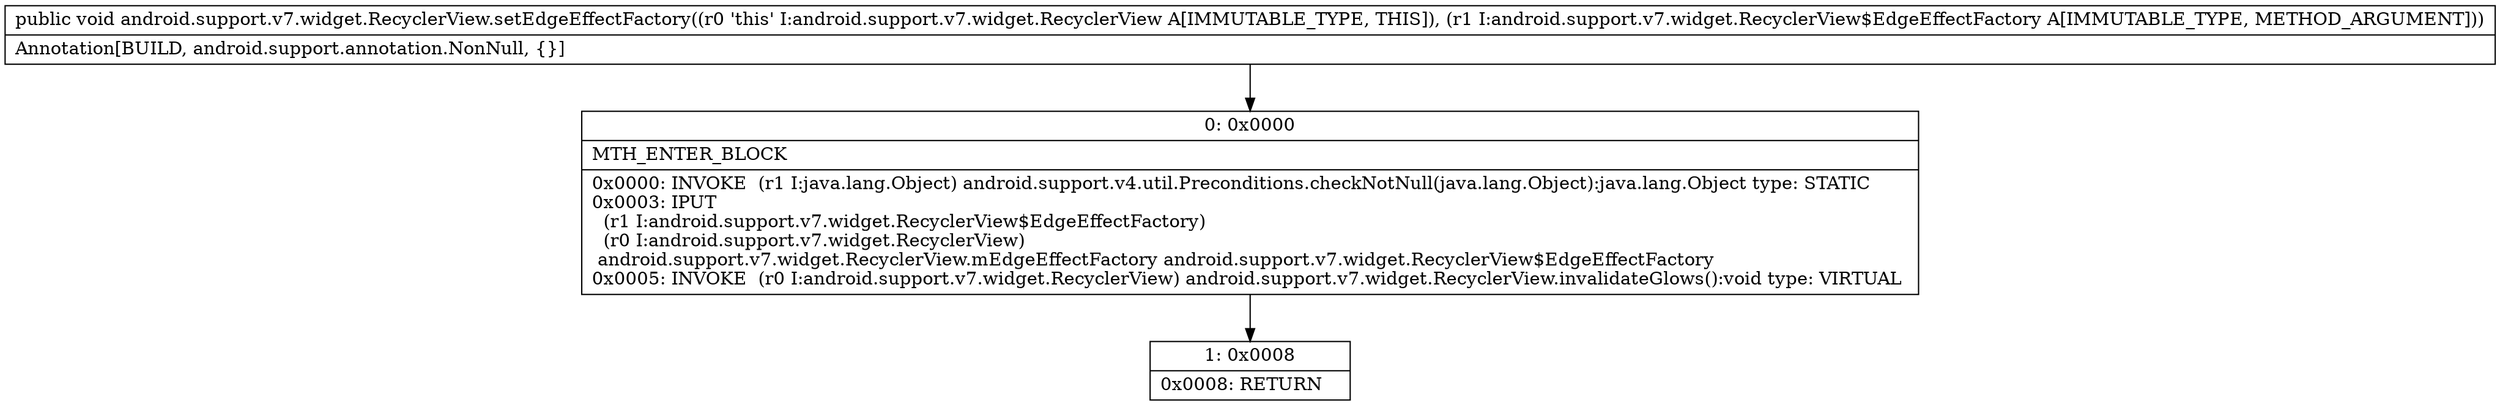 digraph "CFG forandroid.support.v7.widget.RecyclerView.setEdgeEffectFactory(Landroid\/support\/v7\/widget\/RecyclerView$EdgeEffectFactory;)V" {
Node_0 [shape=record,label="{0\:\ 0x0000|MTH_ENTER_BLOCK\l|0x0000: INVOKE  (r1 I:java.lang.Object) android.support.v4.util.Preconditions.checkNotNull(java.lang.Object):java.lang.Object type: STATIC \l0x0003: IPUT  \l  (r1 I:android.support.v7.widget.RecyclerView$EdgeEffectFactory)\l  (r0 I:android.support.v7.widget.RecyclerView)\l android.support.v7.widget.RecyclerView.mEdgeEffectFactory android.support.v7.widget.RecyclerView$EdgeEffectFactory \l0x0005: INVOKE  (r0 I:android.support.v7.widget.RecyclerView) android.support.v7.widget.RecyclerView.invalidateGlows():void type: VIRTUAL \l}"];
Node_1 [shape=record,label="{1\:\ 0x0008|0x0008: RETURN   \l}"];
MethodNode[shape=record,label="{public void android.support.v7.widget.RecyclerView.setEdgeEffectFactory((r0 'this' I:android.support.v7.widget.RecyclerView A[IMMUTABLE_TYPE, THIS]), (r1 I:android.support.v7.widget.RecyclerView$EdgeEffectFactory A[IMMUTABLE_TYPE, METHOD_ARGUMENT]))  | Annotation[BUILD, android.support.annotation.NonNull, \{\}]\l}"];
MethodNode -> Node_0;
Node_0 -> Node_1;
}

